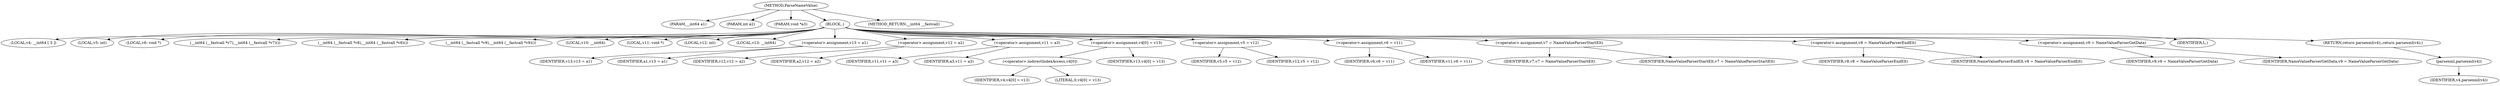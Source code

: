 digraph ParseNameValue {  
"1000111" [label = "(METHOD,ParseNameValue)" ]
"1000112" [label = "(PARAM,__int64 a1)" ]
"1000113" [label = "(PARAM,int a2)" ]
"1000114" [label = "(PARAM,void *a3)" ]
"1000115" [label = "(BLOCK,,)" ]
"1000116" [label = "(LOCAL,v4: __int64 [ 3 ])" ]
"1000117" [label = "(LOCAL,v5: int)" ]
"1000118" [label = "(LOCAL,v6: void *)" ]
"1000119" [label = "(__int64 (__fastcall *v7),__int64 (__fastcall *v7)())" ]
"1000120" [label = "(__int64 (__fastcall *v8),__int64 (__fastcall *v8)())" ]
"1000121" [label = "(__int64 (__fastcall *v9),__int64 (__fastcall *v9)())" ]
"1000122" [label = "(LOCAL,v10: __int64)" ]
"1000123" [label = "(LOCAL,v11: void *)" ]
"1000124" [label = "(LOCAL,v12: int)" ]
"1000125" [label = "(LOCAL,v13: __int64)" ]
"1000126" [label = "(<operator>.assignment,v13 = a1)" ]
"1000127" [label = "(IDENTIFIER,v13,v13 = a1)" ]
"1000128" [label = "(IDENTIFIER,a1,v13 = a1)" ]
"1000129" [label = "(<operator>.assignment,v12 = a2)" ]
"1000130" [label = "(IDENTIFIER,v12,v12 = a2)" ]
"1000131" [label = "(IDENTIFIER,a2,v12 = a2)" ]
"1000132" [label = "(<operator>.assignment,v11 = a3)" ]
"1000133" [label = "(IDENTIFIER,v11,v11 = a3)" ]
"1000134" [label = "(IDENTIFIER,a3,v11 = a3)" ]
"1000135" [label = "(<operator>.assignment,v4[0] = v13)" ]
"1000136" [label = "(<operator>.indirectIndexAccess,v4[0])" ]
"1000137" [label = "(IDENTIFIER,v4,v4[0] = v13)" ]
"1000138" [label = "(LITERAL,0,v4[0] = v13)" ]
"1000139" [label = "(IDENTIFIER,v13,v4[0] = v13)" ]
"1000140" [label = "(<operator>.assignment,v5 = v12)" ]
"1000141" [label = "(IDENTIFIER,v5,v5 = v12)" ]
"1000142" [label = "(IDENTIFIER,v12,v5 = v12)" ]
"1000143" [label = "(<operator>.assignment,v6 = v11)" ]
"1000144" [label = "(IDENTIFIER,v6,v6 = v11)" ]
"1000145" [label = "(IDENTIFIER,v11,v6 = v11)" ]
"1000146" [label = "(<operator>.assignment,v7 = NameValueParserStartElt)" ]
"1000147" [label = "(IDENTIFIER,v7,v7 = NameValueParserStartElt)" ]
"1000148" [label = "(IDENTIFIER,NameValueParserStartElt,v7 = NameValueParserStartElt)" ]
"1000149" [label = "(<operator>.assignment,v8 = NameValueParserEndElt)" ]
"1000150" [label = "(IDENTIFIER,v8,v8 = NameValueParserEndElt)" ]
"1000151" [label = "(IDENTIFIER,NameValueParserEndElt,v8 = NameValueParserEndElt)" ]
"1000152" [label = "(<operator>.assignment,v9 = NameValueParserGetData)" ]
"1000153" [label = "(IDENTIFIER,v9,v9 = NameValueParserGetData)" ]
"1000154" [label = "(IDENTIFIER,NameValueParserGetData,v9 = NameValueParserGetData)" ]
"1000155" [label = "(IDENTIFIER,L,)" ]
"1000156" [label = "(RETURN,return parsexml(v4);,return parsexml(v4);)" ]
"1000157" [label = "(parsexml,parsexml(v4))" ]
"1000158" [label = "(IDENTIFIER,v4,parsexml(v4))" ]
"1000159" [label = "(METHOD_RETURN,__int64 __fastcall)" ]
  "1000111" -> "1000112" 
  "1000111" -> "1000113" 
  "1000111" -> "1000114" 
  "1000111" -> "1000115" 
  "1000111" -> "1000159" 
  "1000115" -> "1000116" 
  "1000115" -> "1000117" 
  "1000115" -> "1000118" 
  "1000115" -> "1000119" 
  "1000115" -> "1000120" 
  "1000115" -> "1000121" 
  "1000115" -> "1000122" 
  "1000115" -> "1000123" 
  "1000115" -> "1000124" 
  "1000115" -> "1000125" 
  "1000115" -> "1000126" 
  "1000115" -> "1000129" 
  "1000115" -> "1000132" 
  "1000115" -> "1000135" 
  "1000115" -> "1000140" 
  "1000115" -> "1000143" 
  "1000115" -> "1000146" 
  "1000115" -> "1000149" 
  "1000115" -> "1000152" 
  "1000115" -> "1000155" 
  "1000115" -> "1000156" 
  "1000126" -> "1000127" 
  "1000126" -> "1000128" 
  "1000129" -> "1000130" 
  "1000129" -> "1000131" 
  "1000132" -> "1000133" 
  "1000132" -> "1000134" 
  "1000135" -> "1000136" 
  "1000135" -> "1000139" 
  "1000136" -> "1000137" 
  "1000136" -> "1000138" 
  "1000140" -> "1000141" 
  "1000140" -> "1000142" 
  "1000143" -> "1000144" 
  "1000143" -> "1000145" 
  "1000146" -> "1000147" 
  "1000146" -> "1000148" 
  "1000149" -> "1000150" 
  "1000149" -> "1000151" 
  "1000152" -> "1000153" 
  "1000152" -> "1000154" 
  "1000156" -> "1000157" 
  "1000157" -> "1000158" 
}
